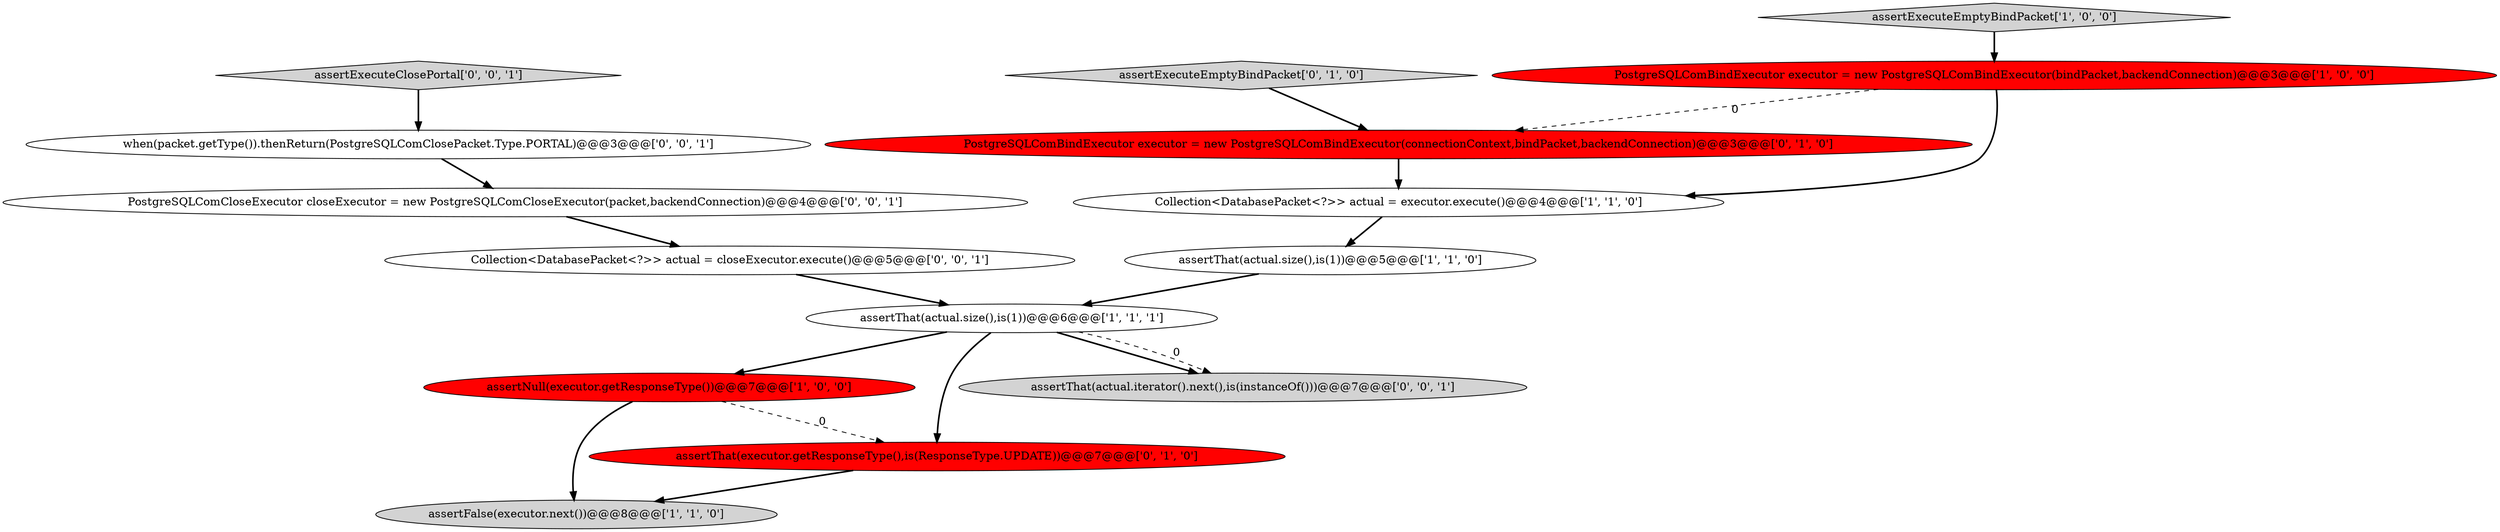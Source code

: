 digraph {
0 [style = filled, label = "PostgreSQLComBindExecutor executor = new PostgreSQLComBindExecutor(bindPacket,backendConnection)@@@3@@@['1', '0', '0']", fillcolor = red, shape = ellipse image = "AAA1AAABBB1BBB"];
8 [style = filled, label = "PostgreSQLComBindExecutor executor = new PostgreSQLComBindExecutor(connectionContext,bindPacket,backendConnection)@@@3@@@['0', '1', '0']", fillcolor = red, shape = ellipse image = "AAA1AAABBB2BBB"];
3 [style = filled, label = "assertNull(executor.getResponseType())@@@7@@@['1', '0', '0']", fillcolor = red, shape = ellipse image = "AAA1AAABBB1BBB"];
9 [style = filled, label = "assertExecuteEmptyBindPacket['0', '1', '0']", fillcolor = lightgray, shape = diamond image = "AAA0AAABBB2BBB"];
5 [style = filled, label = "assertFalse(executor.next())@@@8@@@['1', '1', '0']", fillcolor = lightgray, shape = ellipse image = "AAA0AAABBB1BBB"];
12 [style = filled, label = "assertExecuteClosePortal['0', '0', '1']", fillcolor = lightgray, shape = diamond image = "AAA0AAABBB3BBB"];
1 [style = filled, label = "assertExecuteEmptyBindPacket['1', '0', '0']", fillcolor = lightgray, shape = diamond image = "AAA0AAABBB1BBB"];
7 [style = filled, label = "assertThat(executor.getResponseType(),is(ResponseType.UPDATE))@@@7@@@['0', '1', '0']", fillcolor = red, shape = ellipse image = "AAA1AAABBB2BBB"];
13 [style = filled, label = "PostgreSQLComCloseExecutor closeExecutor = new PostgreSQLComCloseExecutor(packet,backendConnection)@@@4@@@['0', '0', '1']", fillcolor = white, shape = ellipse image = "AAA0AAABBB3BBB"];
11 [style = filled, label = "when(packet.getType()).thenReturn(PostgreSQLComClosePacket.Type.PORTAL)@@@3@@@['0', '0', '1']", fillcolor = white, shape = ellipse image = "AAA0AAABBB3BBB"];
6 [style = filled, label = "Collection<DatabasePacket<?>> actual = executor.execute()@@@4@@@['1', '1', '0']", fillcolor = white, shape = ellipse image = "AAA0AAABBB1BBB"];
4 [style = filled, label = "assertThat(actual.size(),is(1))@@@5@@@['1', '1', '0']", fillcolor = white, shape = ellipse image = "AAA0AAABBB1BBB"];
2 [style = filled, label = "assertThat(actual.size(),is(1))@@@6@@@['1', '1', '1']", fillcolor = white, shape = ellipse image = "AAA0AAABBB1BBB"];
14 [style = filled, label = "Collection<DatabasePacket<?>> actual = closeExecutor.execute()@@@5@@@['0', '0', '1']", fillcolor = white, shape = ellipse image = "AAA0AAABBB3BBB"];
10 [style = filled, label = "assertThat(actual.iterator().next(),is(instanceOf()))@@@7@@@['0', '0', '1']", fillcolor = lightgray, shape = ellipse image = "AAA0AAABBB3BBB"];
0->8 [style = dashed, label="0"];
6->4 [style = bold, label=""];
3->5 [style = bold, label=""];
8->6 [style = bold, label=""];
7->5 [style = bold, label=""];
14->2 [style = bold, label=""];
4->2 [style = bold, label=""];
1->0 [style = bold, label=""];
2->7 [style = bold, label=""];
9->8 [style = bold, label=""];
2->10 [style = bold, label=""];
0->6 [style = bold, label=""];
13->14 [style = bold, label=""];
3->7 [style = dashed, label="0"];
11->13 [style = bold, label=""];
2->3 [style = bold, label=""];
2->10 [style = dashed, label="0"];
12->11 [style = bold, label=""];
}
